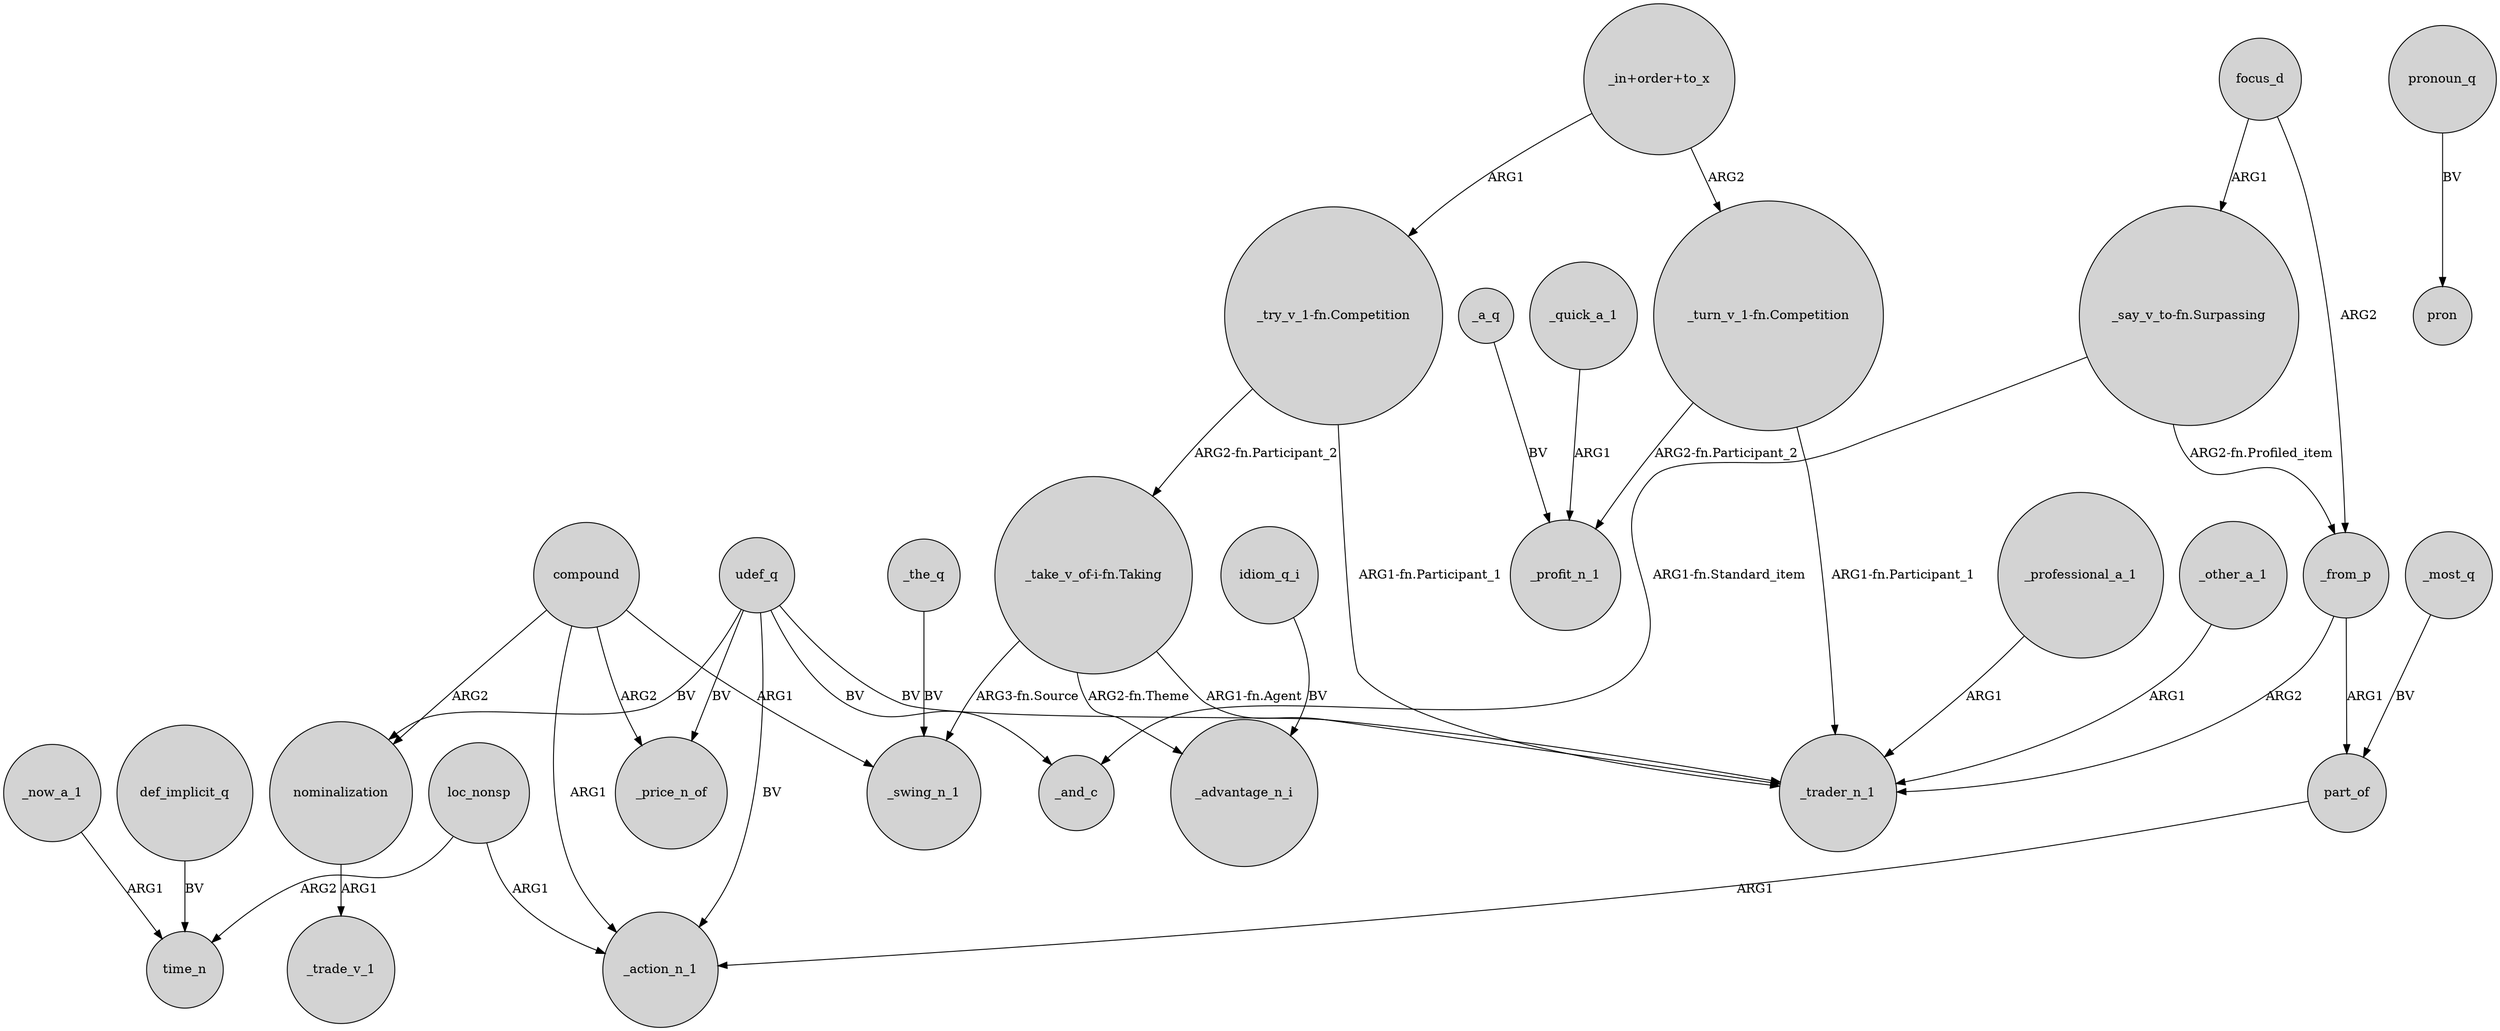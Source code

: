 digraph {
	node [shape=circle style=filled]
	_from_p -> part_of [label=ARG1]
	loc_nonsp -> _action_n_1 [label=ARG1]
	_quick_a_1 -> _profit_n_1 [label=ARG1]
	"_try_v_1-fn.Competition" -> _trader_n_1 [label="ARG1-fn.Participant_1"]
	udef_q -> _price_n_of [label=BV]
	_the_q -> _swing_n_1 [label=BV]
	_professional_a_1 -> _trader_n_1 [label=ARG1]
	udef_q -> nominalization [label=BV]
	udef_q -> _and_c [label=BV]
	_now_a_1 -> time_n [label=ARG1]
	compound -> nominalization [label=ARG2]
	focus_d -> _from_p [label=ARG2]
	_from_p -> _trader_n_1 [label=ARG2]
	compound -> _action_n_1 [label=ARG1]
	pronoun_q -> pron [label=BV]
	udef_q -> _action_n_1 [label=BV]
	udef_q -> _trader_n_1 [label=BV]
	compound -> _price_n_of [label=ARG2]
	_most_q -> part_of [label=BV]
	"_say_v_to-fn.Surpassing" -> _from_p [label="ARG2-fn.Profiled_item"]
	"_say_v_to-fn.Surpassing" -> _and_c [label="ARG1-fn.Standard_item"]
	part_of -> _action_n_1 [label=ARG1]
	"_turn_v_1-fn.Competition" -> _trader_n_1 [label="ARG1-fn.Participant_1"]
	"_take_v_of-i-fn.Taking" -> _swing_n_1 [label="ARG3-fn.Source"]
	_other_a_1 -> _trader_n_1 [label=ARG1]
	"_try_v_1-fn.Competition" -> "_take_v_of-i-fn.Taking" [label="ARG2-fn.Participant_2"]
	compound -> _swing_n_1 [label=ARG1]
	"_take_v_of-i-fn.Taking" -> _advantage_n_i [label="ARG2-fn.Theme"]
	"_turn_v_1-fn.Competition" -> _profit_n_1 [label="ARG2-fn.Participant_2"]
	focus_d -> "_say_v_to-fn.Surpassing" [label=ARG1]
	loc_nonsp -> time_n [label=ARG2]
	_a_q -> _profit_n_1 [label=BV]
	idiom_q_i -> _advantage_n_i [label=BV]
	"_take_v_of-i-fn.Taking" -> _trader_n_1 [label="ARG1-fn.Agent"]
	def_implicit_q -> time_n [label=BV]
	nominalization -> _trade_v_1 [label=ARG1]
	"_in+order+to_x" -> "_turn_v_1-fn.Competition" [label=ARG2]
	"_in+order+to_x" -> "_try_v_1-fn.Competition" [label=ARG1]
}

